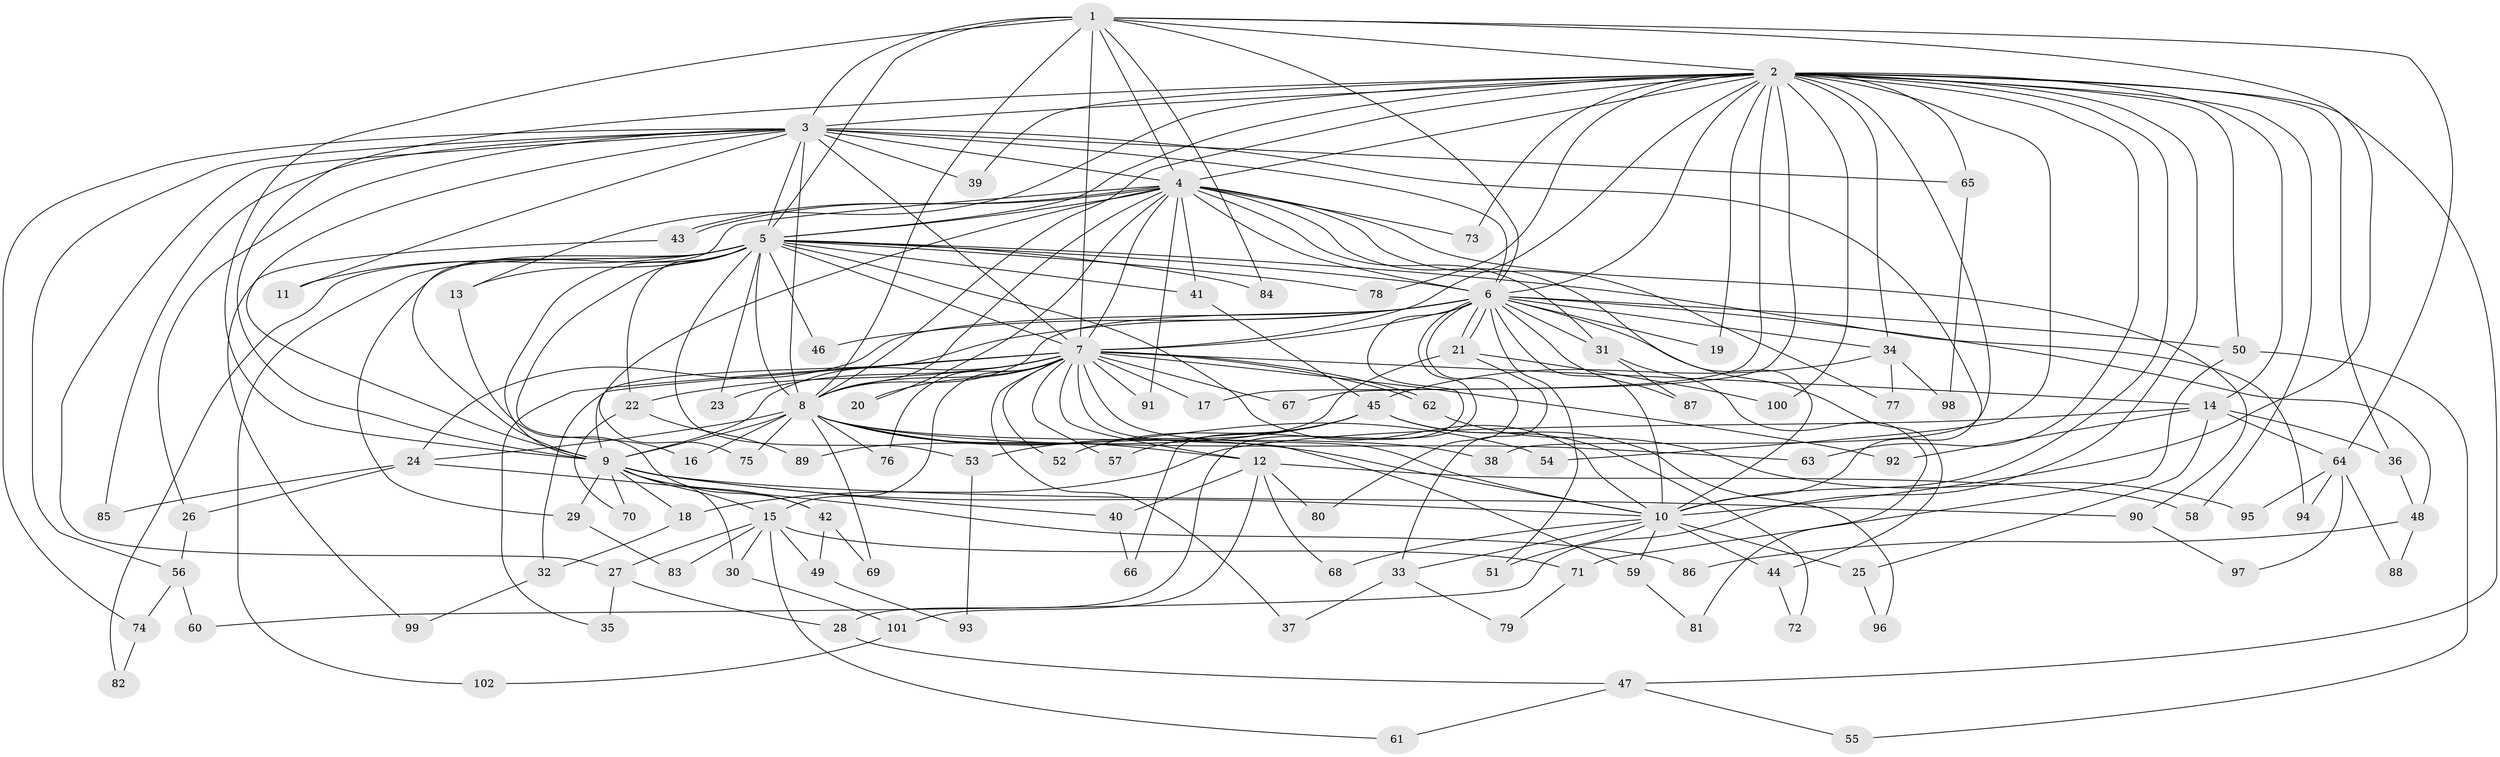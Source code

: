 // coarse degree distribution, {10: 0.02631578947368421, 25: 0.013157894736842105, 16: 0.013157894736842105, 17: 0.013157894736842105, 21: 0.013157894736842105, 23: 0.013157894736842105, 27: 0.013157894736842105, 24: 0.013157894736842105, 14: 0.013157894736842105, 2: 0.4342105263157895, 7: 0.02631578947368421, 3: 0.2894736842105263, 5: 0.039473684210526314, 4: 0.06578947368421052, 6: 0.013157894736842105}
// Generated by graph-tools (version 1.1) at 2025/51/02/27/25 19:51:49]
// undirected, 102 vertices, 229 edges
graph export_dot {
graph [start="1"]
  node [color=gray90,style=filled];
  1;
  2;
  3;
  4;
  5;
  6;
  7;
  8;
  9;
  10;
  11;
  12;
  13;
  14;
  15;
  16;
  17;
  18;
  19;
  20;
  21;
  22;
  23;
  24;
  25;
  26;
  27;
  28;
  29;
  30;
  31;
  32;
  33;
  34;
  35;
  36;
  37;
  38;
  39;
  40;
  41;
  42;
  43;
  44;
  45;
  46;
  47;
  48;
  49;
  50;
  51;
  52;
  53;
  54;
  55;
  56;
  57;
  58;
  59;
  60;
  61;
  62;
  63;
  64;
  65;
  66;
  67;
  68;
  69;
  70;
  71;
  72;
  73;
  74;
  75;
  76;
  77;
  78;
  79;
  80;
  81;
  82;
  83;
  84;
  85;
  86;
  87;
  88;
  89;
  90;
  91;
  92;
  93;
  94;
  95;
  96;
  97;
  98;
  99;
  100;
  101;
  102;
  1 -- 2;
  1 -- 3;
  1 -- 4;
  1 -- 5;
  1 -- 6;
  1 -- 7;
  1 -- 8;
  1 -- 9;
  1 -- 10;
  1 -- 64;
  1 -- 84;
  2 -- 3;
  2 -- 4;
  2 -- 5;
  2 -- 6;
  2 -- 7;
  2 -- 8;
  2 -- 9;
  2 -- 10;
  2 -- 13;
  2 -- 14;
  2 -- 17;
  2 -- 19;
  2 -- 34;
  2 -- 36;
  2 -- 38;
  2 -- 39;
  2 -- 47;
  2 -- 50;
  2 -- 54;
  2 -- 58;
  2 -- 60;
  2 -- 63;
  2 -- 65;
  2 -- 67;
  2 -- 73;
  2 -- 78;
  2 -- 100;
  3 -- 4;
  3 -- 5;
  3 -- 6;
  3 -- 7;
  3 -- 8;
  3 -- 9;
  3 -- 10;
  3 -- 11;
  3 -- 26;
  3 -- 27;
  3 -- 39;
  3 -- 56;
  3 -- 65;
  3 -- 74;
  3 -- 85;
  4 -- 5;
  4 -- 6;
  4 -- 7;
  4 -- 8;
  4 -- 9;
  4 -- 10;
  4 -- 20;
  4 -- 31;
  4 -- 41;
  4 -- 43;
  4 -- 43;
  4 -- 73;
  4 -- 75;
  4 -- 77;
  4 -- 90;
  4 -- 91;
  5 -- 6;
  5 -- 7;
  5 -- 8;
  5 -- 9;
  5 -- 10;
  5 -- 11;
  5 -- 13;
  5 -- 16;
  5 -- 22;
  5 -- 23;
  5 -- 29;
  5 -- 41;
  5 -- 46;
  5 -- 53;
  5 -- 78;
  5 -- 82;
  5 -- 84;
  5 -- 94;
  5 -- 102;
  6 -- 7;
  6 -- 8;
  6 -- 9;
  6 -- 10;
  6 -- 19;
  6 -- 21;
  6 -- 21;
  6 -- 24;
  6 -- 28;
  6 -- 31;
  6 -- 34;
  6 -- 44;
  6 -- 46;
  6 -- 48;
  6 -- 50;
  6 -- 51;
  6 -- 66;
  6 -- 80;
  6 -- 87;
  7 -- 8;
  7 -- 9;
  7 -- 10;
  7 -- 12;
  7 -- 14;
  7 -- 15;
  7 -- 17;
  7 -- 20;
  7 -- 22;
  7 -- 23;
  7 -- 32;
  7 -- 35;
  7 -- 37;
  7 -- 52;
  7 -- 57;
  7 -- 59;
  7 -- 62;
  7 -- 62;
  7 -- 67;
  7 -- 76;
  7 -- 91;
  7 -- 92;
  8 -- 9;
  8 -- 10;
  8 -- 12;
  8 -- 16;
  8 -- 24;
  8 -- 38;
  8 -- 54;
  8 -- 63;
  8 -- 69;
  8 -- 75;
  8 -- 76;
  9 -- 10;
  9 -- 15;
  9 -- 18;
  9 -- 29;
  9 -- 30;
  9 -- 40;
  9 -- 42;
  9 -- 70;
  9 -- 90;
  10 -- 25;
  10 -- 33;
  10 -- 44;
  10 -- 51;
  10 -- 59;
  10 -- 68;
  12 -- 40;
  12 -- 58;
  12 -- 68;
  12 -- 80;
  12 -- 101;
  13 -- 42;
  14 -- 18;
  14 -- 25;
  14 -- 36;
  14 -- 64;
  14 -- 92;
  15 -- 27;
  15 -- 30;
  15 -- 49;
  15 -- 61;
  15 -- 71;
  15 -- 83;
  18 -- 32;
  21 -- 33;
  21 -- 89;
  21 -- 100;
  22 -- 70;
  22 -- 89;
  24 -- 26;
  24 -- 85;
  24 -- 86;
  25 -- 96;
  26 -- 56;
  27 -- 28;
  27 -- 35;
  28 -- 47;
  29 -- 83;
  30 -- 101;
  31 -- 81;
  31 -- 87;
  32 -- 99;
  33 -- 37;
  33 -- 79;
  34 -- 45;
  34 -- 77;
  34 -- 98;
  36 -- 48;
  40 -- 66;
  41 -- 45;
  42 -- 49;
  42 -- 69;
  43 -- 99;
  44 -- 72;
  45 -- 52;
  45 -- 53;
  45 -- 57;
  45 -- 72;
  45 -- 96;
  47 -- 55;
  47 -- 61;
  48 -- 86;
  48 -- 88;
  49 -- 93;
  50 -- 55;
  50 -- 71;
  53 -- 93;
  56 -- 60;
  56 -- 74;
  59 -- 81;
  62 -- 95;
  64 -- 88;
  64 -- 94;
  64 -- 95;
  64 -- 97;
  65 -- 98;
  71 -- 79;
  74 -- 82;
  90 -- 97;
  101 -- 102;
}
